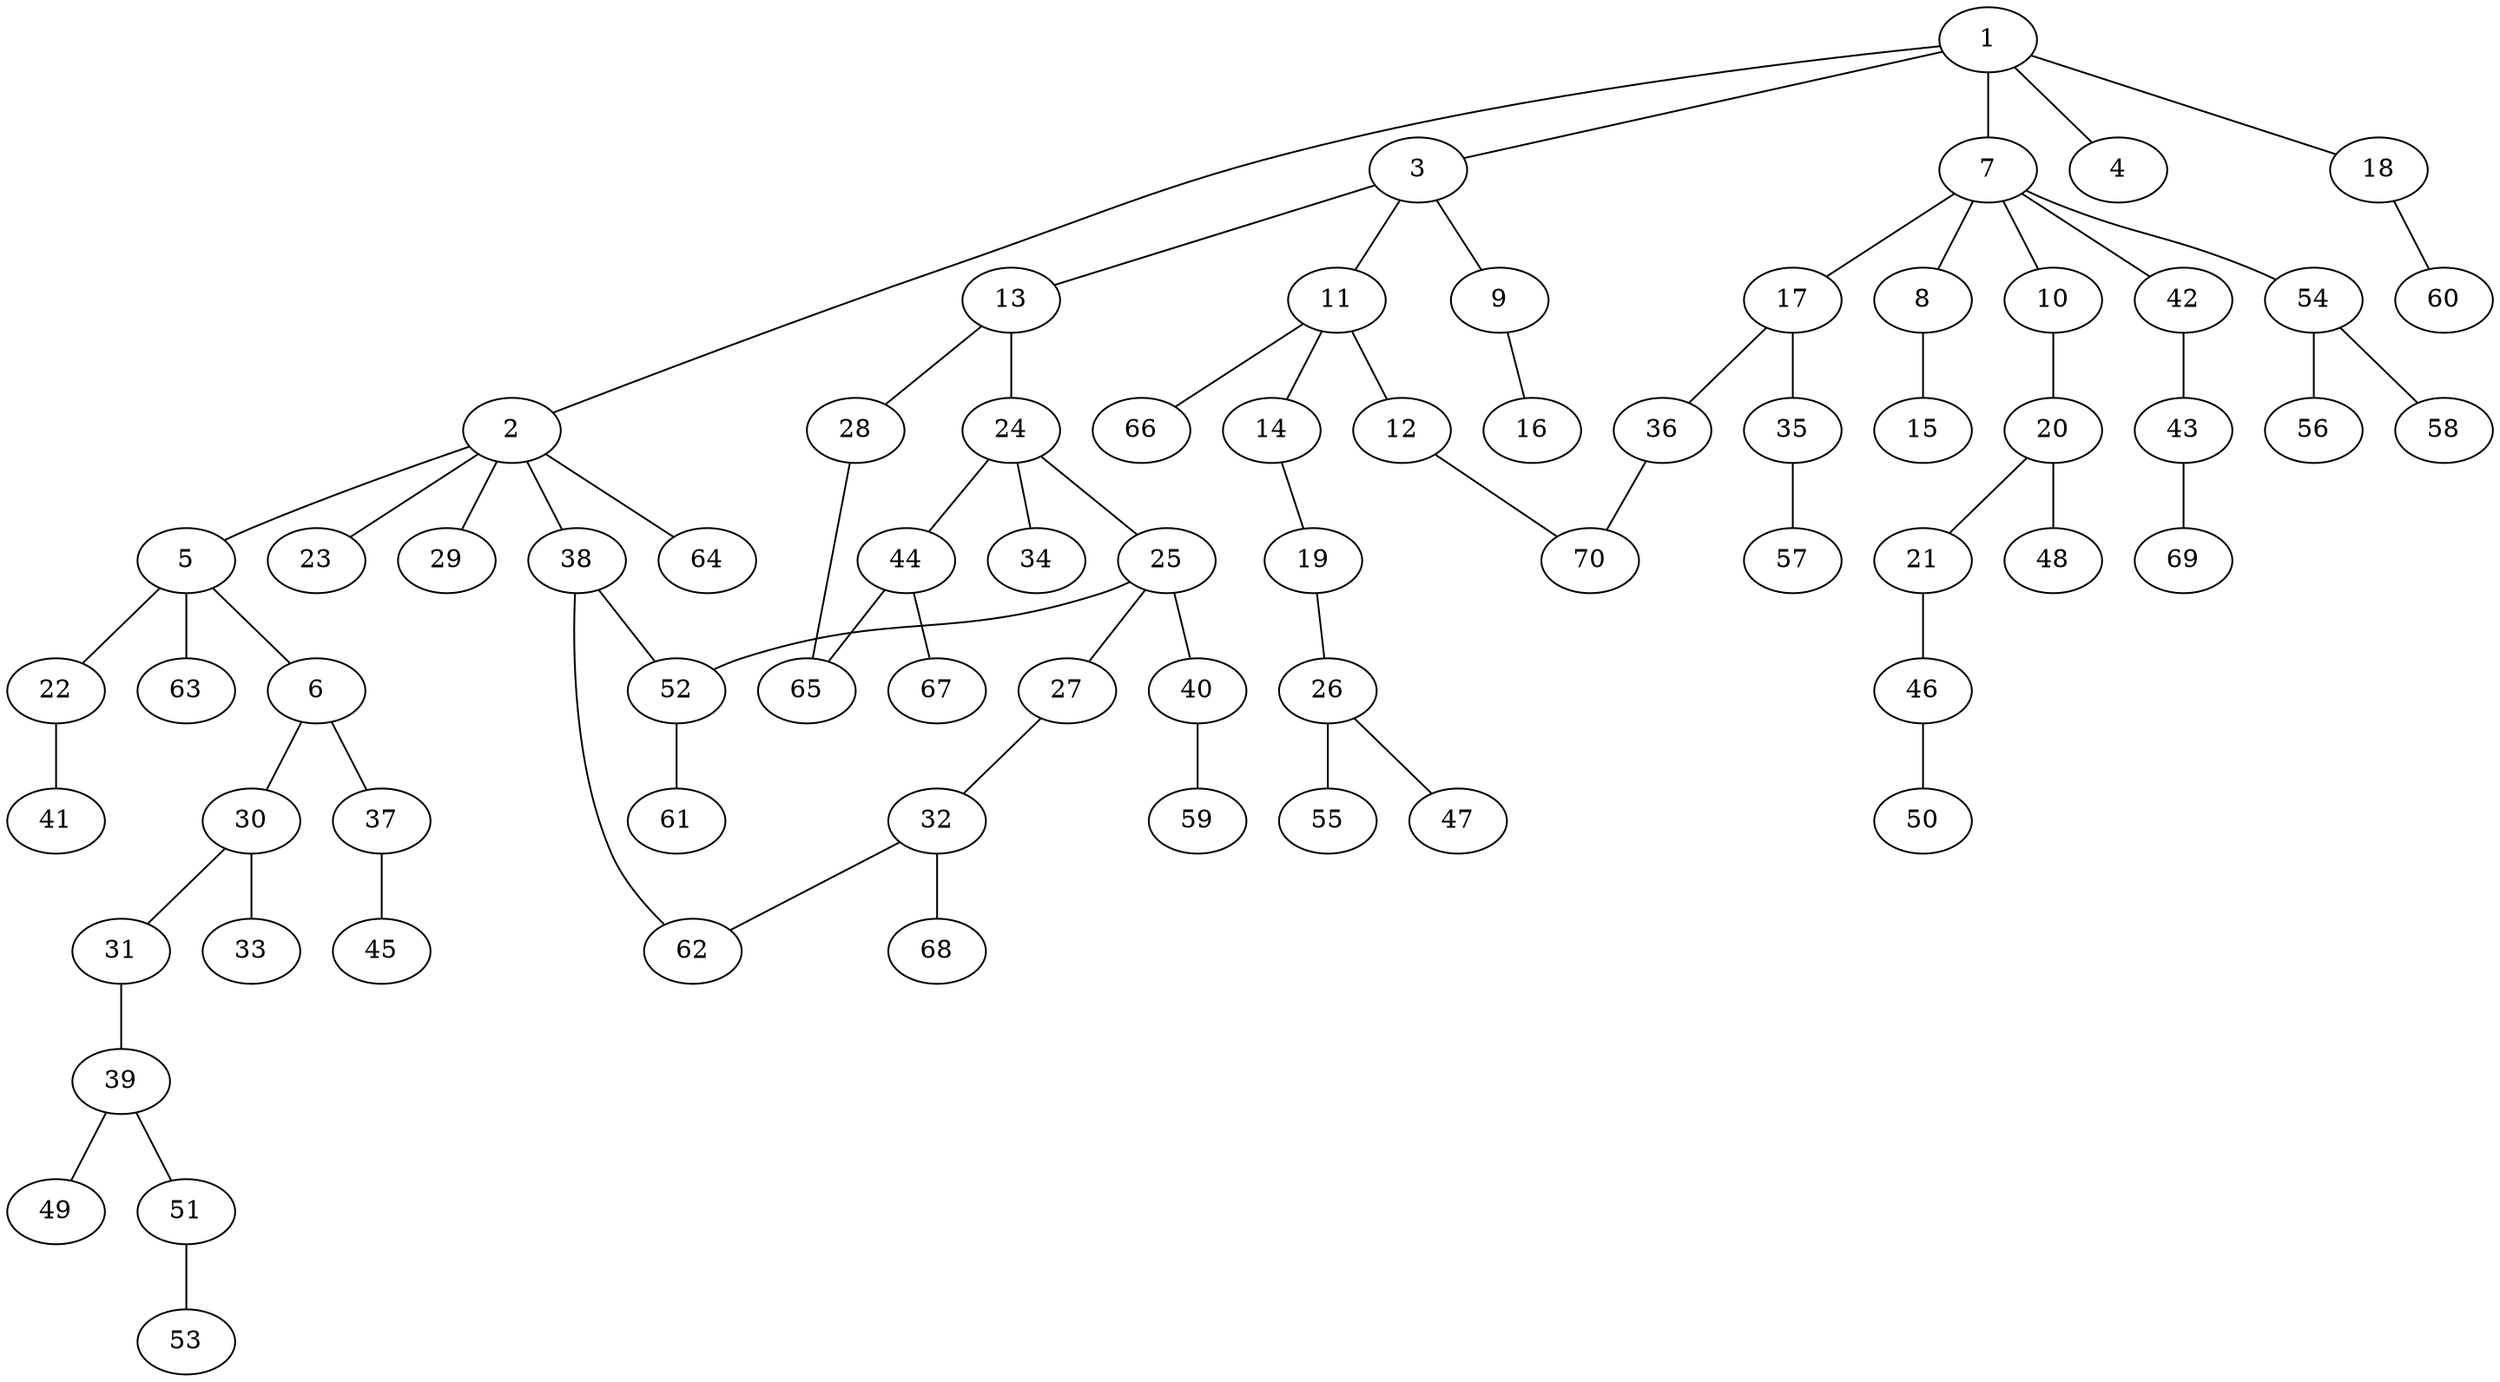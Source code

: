 graph graphname {1--2
1--3
1--4
1--7
1--18
2--5
2--23
2--29
2--38
2--64
3--9
3--11
3--13
5--6
5--22
5--63
6--30
6--37
7--8
7--10
7--17
7--42
7--54
8--15
9--16
10--20
11--12
11--14
11--66
12--70
13--24
13--28
14--19
17--35
17--36
18--60
19--26
20--21
20--48
21--46
22--41
24--25
24--34
24--44
25--27
25--40
25--52
26--47
26--55
27--32
28--65
30--31
30--33
31--39
32--62
32--68
35--57
36--70
37--45
38--52
38--62
39--49
39--51
40--59
42--43
43--69
44--65
44--67
46--50
51--53
52--61
54--56
54--58
}